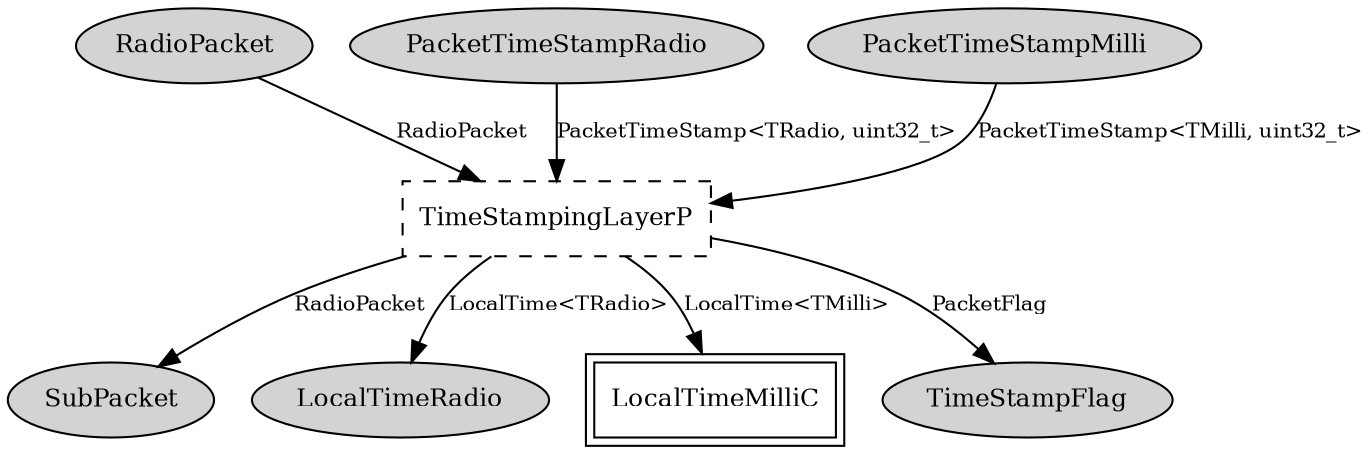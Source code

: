 digraph "tos.lib.rfxlink.layers.TimeStampingLayerC" {
  n0x40cbfe28 [shape=ellipse, style=filled, label="RadioPacket", fontsize=12];
  "TimeStampingLayerC.TimeStampingLayerP" [fontsize=12, shape=box, style=dashed, label="TimeStampingLayerP", URL="../chtml/tos.lib.rfxlink.layers.TimeStampingLayerP.html"];
  n0x40cc1748 [shape=ellipse, style=filled, label="PacketTimeStampRadio", fontsize=12];
  "TimeStampingLayerC.TimeStampingLayerP" [fontsize=12, shape=box, style=dashed, label="TimeStampingLayerP", URL="../chtml/tos.lib.rfxlink.layers.TimeStampingLayerP.html"];
  n0x40cc5d50 [shape=ellipse, style=filled, label="PacketTimeStampMilli", fontsize=12];
  "TimeStampingLayerC.TimeStampingLayerP" [fontsize=12, shape=box, style=dashed, label="TimeStampingLayerP", URL="../chtml/tos.lib.rfxlink.layers.TimeStampingLayerP.html"];
  "TimeStampingLayerC.TimeStampingLayerP" [fontsize=12, shape=box, style=dashed, label="TimeStampingLayerP", URL="../chtml/tos.lib.rfxlink.layers.TimeStampingLayerP.html"];
  n0x40cbd198 [shape=ellipse, style=filled, label="SubPacket", fontsize=12];
  "TimeStampingLayerC.TimeStampingLayerP" [fontsize=12, shape=box, style=dashed, label="TimeStampingLayerP", URL="../chtml/tos.lib.rfxlink.layers.TimeStampingLayerP.html"];
  n0x40cbe820 [shape=ellipse, style=filled, label="LocalTimeRadio", fontsize=12];
  "TimeStampingLayerC.TimeStampingLayerP" [fontsize=12, shape=box, style=dashed, label="TimeStampingLayerP", URL="../chtml/tos.lib.rfxlink.layers.TimeStampingLayerP.html"];
  "LocalTimeMilliC" [fontsize=12, shape=box,peripheries=2, URL="../chtml/tos.system.LocalTimeMilliC.html"];
  "TimeStampingLayerC.TimeStampingLayerP" [fontsize=12, shape=box, style=dashed, label="TimeStampingLayerP", URL="../chtml/tos.lib.rfxlink.layers.TimeStampingLayerP.html"];
  n0x40cbda20 [shape=ellipse, style=filled, label="TimeStampFlag", fontsize=12];
  "n0x40cbfe28" -> "TimeStampingLayerC.TimeStampingLayerP" [label="RadioPacket", URL="../ihtml/tos.lib.rfxlink.util.RadioPacket.html", fontsize=10];
  "n0x40cc1748" -> "TimeStampingLayerC.TimeStampingLayerP" [label="PacketTimeStamp<TRadio, uint32_t>", URL="../ihtml/tos.interfaces.PacketTimeStamp.html", fontsize=10];
  "n0x40cc5d50" -> "TimeStampingLayerC.TimeStampingLayerP" [label="PacketTimeStamp<TMilli, uint32_t>", URL="../ihtml/tos.interfaces.PacketTimeStamp.html", fontsize=10];
  "TimeStampingLayerC.TimeStampingLayerP" -> "n0x40cbd198" [label="RadioPacket", URL="../ihtml/tos.lib.rfxlink.util.RadioPacket.html", fontsize=10];
  "TimeStampingLayerC.TimeStampingLayerP" -> "n0x40cbe820" [label="LocalTime<TRadio>", URL="../ihtml/tos.lib.timer.LocalTime.html", fontsize=10];
  "TimeStampingLayerC.TimeStampingLayerP" -> "LocalTimeMilliC" [label="LocalTime<TMilli>", URL="../ihtml/tos.lib.timer.LocalTime.html", fontsize=10];
  "TimeStampingLayerC.TimeStampingLayerP" -> "n0x40cbda20" [label="PacketFlag", URL="../ihtml/tos.lib.rfxlink.util.PacketFlag.html", fontsize=10];
}
